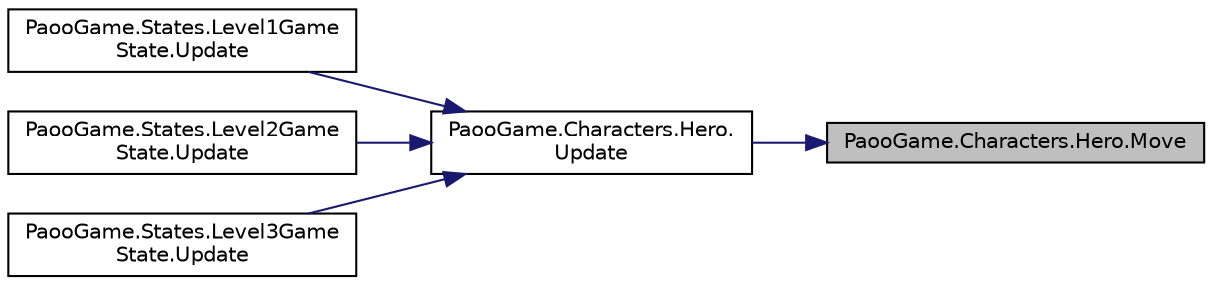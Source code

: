 digraph "PaooGame.Characters.Hero.Move"
{
 // INTERACTIVE_SVG=YES
 // LATEX_PDF_SIZE
  edge [fontname="Helvetica",fontsize="10",labelfontname="Helvetica",labelfontsize="10"];
  node [fontname="Helvetica",fontsize="10",shape=record];
  rankdir="RL";
  Node1 [label="PaooGame.Characters.Hero.Move",height=0.2,width=0.4,color="black", fillcolor="grey75", style="filled", fontcolor="black",tooltip="Simuleaza mutarile personajului stanga , dreapta , salturi etc."];
  Node1 -> Node2 [dir="back",color="midnightblue",fontsize="10",style="solid"];
  Node2 [label="PaooGame.Characters.Hero.\lUpdate",height=0.2,width=0.4,color="black", fillcolor="white", style="filled",URL="$class_paoo_game_1_1_characters_1_1_hero.html#aa3b509e5ee41c2d0c59256d593103a13",tooltip="Se actualizeaza pozitia prin mutare si viata."];
  Node2 -> Node3 [dir="back",color="midnightblue",fontsize="10",style="solid"];
  Node3 [label="PaooGame.States.Level1Game\lState.Update",height=0.2,width=0.4,color="black", fillcolor="white", style="filled",URL="$class_paoo_game_1_1_states_1_1_level1_game_state.html#adcfbf27e52b7e7678289dff4b33b04eb",tooltip="Actualizeaza starea curenta a meniului."];
  Node2 -> Node4 [dir="back",color="midnightblue",fontsize="10",style="solid"];
  Node4 [label="PaooGame.States.Level2Game\lState.Update",height=0.2,width=0.4,color="black", fillcolor="white", style="filled",URL="$class_paoo_game_1_1_states_1_1_level2_game_state.html#a6941f67fbe2b052f12bdb91f220780f6",tooltip="Actualizeaza starea curenta a nivelului 2."];
  Node2 -> Node5 [dir="back",color="midnightblue",fontsize="10",style="solid"];
  Node5 [label="PaooGame.States.Level3Game\lState.Update",height=0.2,width=0.4,color="black", fillcolor="white", style="filled",URL="$class_paoo_game_1_1_states_1_1_level3_game_state.html#ab95ee73d642506adb84fb58bb63b9866",tooltip="Actualizeaza starea curenta a nivelului."];
}
